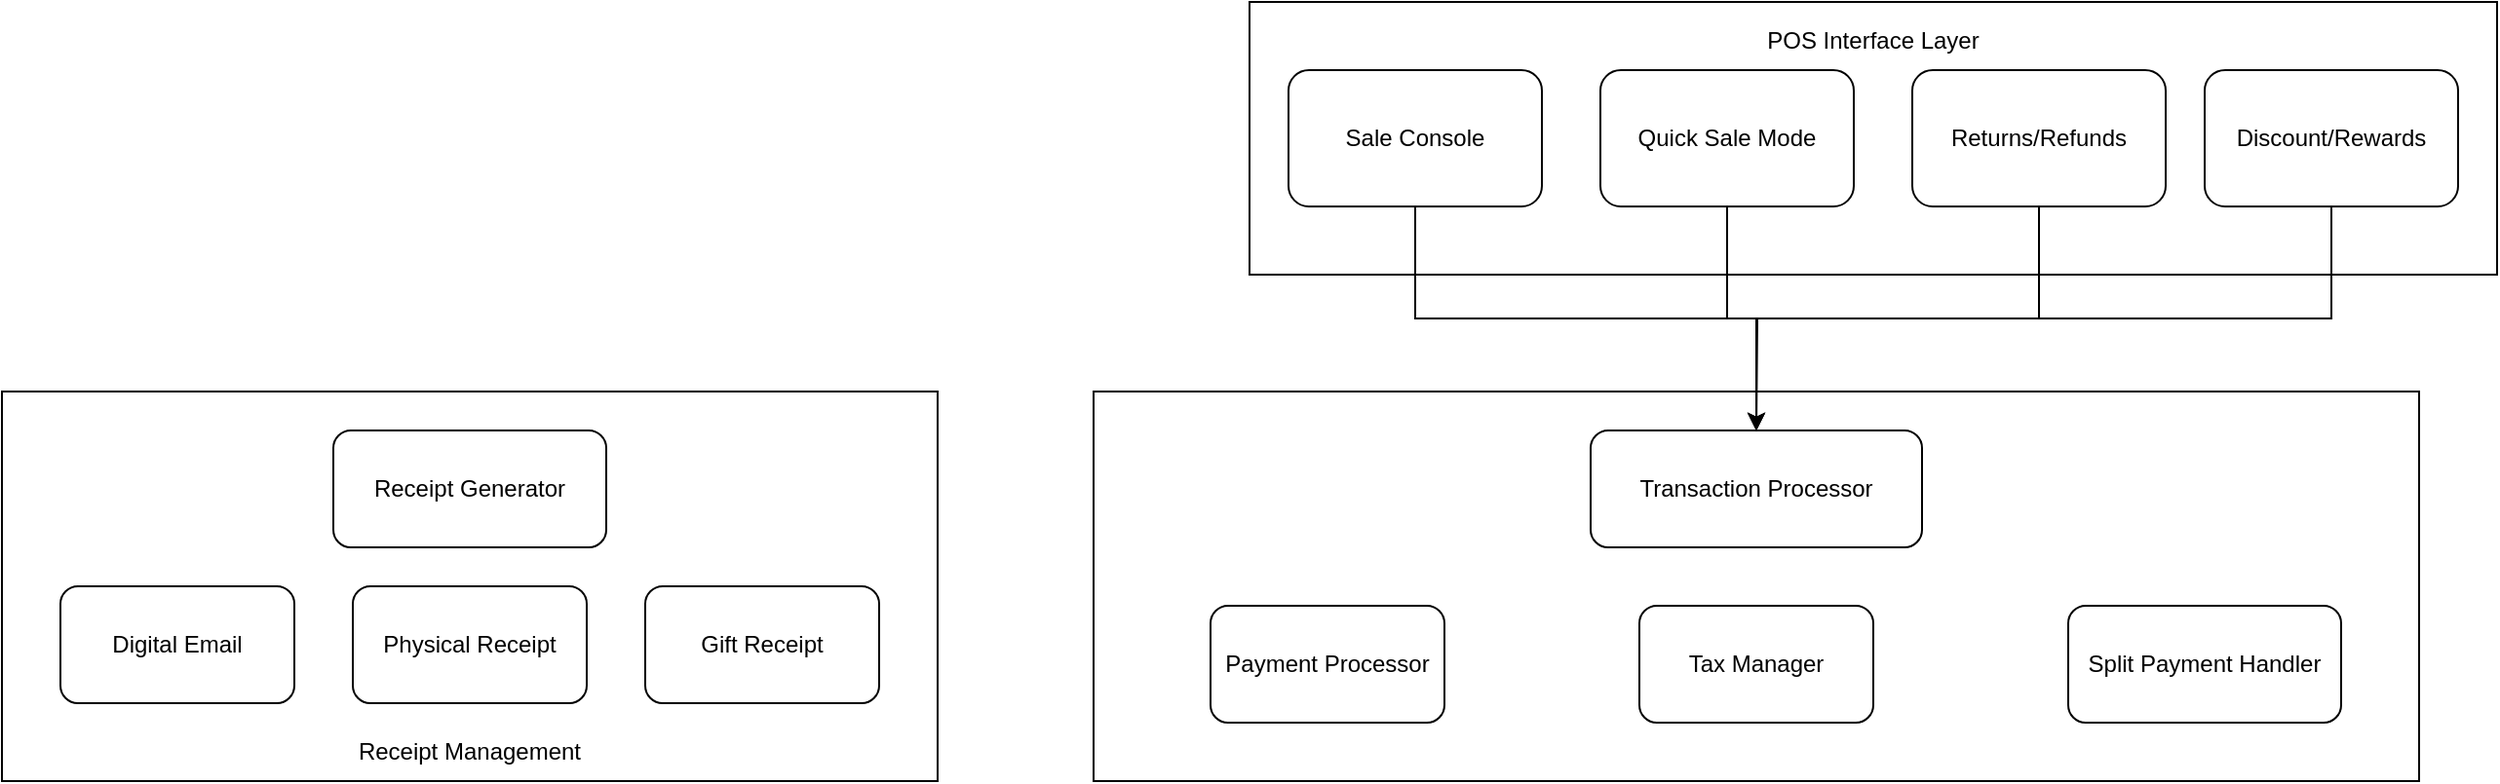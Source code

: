 <mxfile version="25.0.3">
  <diagram name="Page-1" id="lg15ASVOXkxG5HCrXa5D">
    <mxGraphModel dx="2032" dy="683" grid="1" gridSize="10" guides="1" tooltips="1" connect="1" arrows="1" fold="1" page="1" pageScale="1" pageWidth="850" pageHeight="1100" math="0" shadow="0">
      <root>
        <mxCell id="0" />
        <mxCell id="1" parent="0" />
        <mxCell id="Elm8jRyA7gBIBVSizPYm-1" value="" style="rounded=0;whiteSpace=wrap;html=1;" vertex="1" parent="1">
          <mxGeometry x="200" y="40" width="640" height="140" as="geometry" />
        </mxCell>
        <mxCell id="Elm8jRyA7gBIBVSizPYm-2" value="Sale Console" style="rounded=1;whiteSpace=wrap;html=1;" vertex="1" parent="1">
          <mxGeometry x="220" y="75" width="130" height="70" as="geometry" />
        </mxCell>
        <mxCell id="Elm8jRyA7gBIBVSizPYm-6" value="Quick Sale Mode" style="rounded=1;whiteSpace=wrap;html=1;" vertex="1" parent="1">
          <mxGeometry x="380" y="75" width="130" height="70" as="geometry" />
        </mxCell>
        <mxCell id="Elm8jRyA7gBIBVSizPYm-7" value="Returns/Refunds" style="rounded=1;whiteSpace=wrap;html=1;" vertex="1" parent="1">
          <mxGeometry x="540" y="75" width="130" height="70" as="geometry" />
        </mxCell>
        <mxCell id="Elm8jRyA7gBIBVSizPYm-8" value="Discount/Rewards" style="rounded=1;whiteSpace=wrap;html=1;" vertex="1" parent="1">
          <mxGeometry x="690" y="75" width="130" height="70" as="geometry" />
        </mxCell>
        <mxCell id="Elm8jRyA7gBIBVSizPYm-9" value="" style="rounded=0;whiteSpace=wrap;html=1;" vertex="1" parent="1">
          <mxGeometry x="120" y="240" width="680" height="200" as="geometry" />
        </mxCell>
        <mxCell id="Elm8jRyA7gBIBVSizPYm-10" value="POS Interface Layer" style="text;html=1;align=center;verticalAlign=middle;whiteSpace=wrap;rounded=0;" vertex="1" parent="1">
          <mxGeometry x="445" y="45" width="150" height="30" as="geometry" />
        </mxCell>
        <mxCell id="Elm8jRyA7gBIBVSizPYm-11" value="Transaction Processor" style="rounded=1;whiteSpace=wrap;html=1;" vertex="1" parent="1">
          <mxGeometry x="375" y="260" width="170" height="60" as="geometry" />
        </mxCell>
        <mxCell id="Elm8jRyA7gBIBVSizPYm-12" value="Payment Processor" style="rounded=1;whiteSpace=wrap;html=1;" vertex="1" parent="1">
          <mxGeometry x="180" y="350" width="120" height="60" as="geometry" />
        </mxCell>
        <mxCell id="Elm8jRyA7gBIBVSizPYm-13" value="Tax Manager" style="rounded=1;whiteSpace=wrap;html=1;" vertex="1" parent="1">
          <mxGeometry x="400" y="350" width="120" height="60" as="geometry" />
        </mxCell>
        <mxCell id="Elm8jRyA7gBIBVSizPYm-14" value="Split Payment Handler" style="rounded=1;whiteSpace=wrap;html=1;" vertex="1" parent="1">
          <mxGeometry x="620" y="350" width="140" height="60" as="geometry" />
        </mxCell>
        <mxCell id="Elm8jRyA7gBIBVSizPYm-15" value="" style="rounded=0;whiteSpace=wrap;html=1;" vertex="1" parent="1">
          <mxGeometry x="-440" y="240" width="480" height="200" as="geometry" />
        </mxCell>
        <mxCell id="Elm8jRyA7gBIBVSizPYm-16" value="Receipt Generator" style="rounded=1;whiteSpace=wrap;html=1;" vertex="1" parent="1">
          <mxGeometry x="-270" y="260" width="140" height="60" as="geometry" />
        </mxCell>
        <mxCell id="Elm8jRyA7gBIBVSizPYm-17" value="Physical Receipt" style="rounded=1;whiteSpace=wrap;html=1;" vertex="1" parent="1">
          <mxGeometry x="-260" y="340" width="120" height="60" as="geometry" />
        </mxCell>
        <mxCell id="Elm8jRyA7gBIBVSizPYm-18" value="Digital Email" style="rounded=1;whiteSpace=wrap;html=1;" vertex="1" parent="1">
          <mxGeometry x="-410" y="340" width="120" height="60" as="geometry" />
        </mxCell>
        <mxCell id="Elm8jRyA7gBIBVSizPYm-19" value="Gift Receipt" style="rounded=1;whiteSpace=wrap;html=1;" vertex="1" parent="1">
          <mxGeometry x="-110" y="340" width="120" height="60" as="geometry" />
        </mxCell>
        <mxCell id="Elm8jRyA7gBIBVSizPYm-21" style="edgeStyle=orthogonalEdgeStyle;rounded=0;orthogonalLoop=1;jettySize=auto;html=1;exitX=0.5;exitY=1;exitDx=0;exitDy=0;entryX=0.5;entryY=0;entryDx=0;entryDy=0;" edge="1" parent="1" source="Elm8jRyA7gBIBVSizPYm-2" target="Elm8jRyA7gBIBVSizPYm-11">
          <mxGeometry relative="1" as="geometry" />
        </mxCell>
        <mxCell id="Elm8jRyA7gBIBVSizPYm-22" style="edgeStyle=orthogonalEdgeStyle;rounded=0;orthogonalLoop=1;jettySize=auto;html=1;exitX=0.5;exitY=1;exitDx=0;exitDy=0;" edge="1" parent="1" source="Elm8jRyA7gBIBVSizPYm-6">
          <mxGeometry relative="1" as="geometry">
            <mxPoint x="460" y="260" as="targetPoint" />
          </mxGeometry>
        </mxCell>
        <mxCell id="Elm8jRyA7gBIBVSizPYm-23" style="edgeStyle=orthogonalEdgeStyle;rounded=0;orthogonalLoop=1;jettySize=auto;html=1;entryX=0.5;entryY=0;entryDx=0;entryDy=0;" edge="1" parent="1" source="Elm8jRyA7gBIBVSizPYm-7" target="Elm8jRyA7gBIBVSizPYm-11">
          <mxGeometry relative="1" as="geometry" />
        </mxCell>
        <mxCell id="Elm8jRyA7gBIBVSizPYm-26" style="edgeStyle=orthogonalEdgeStyle;rounded=0;orthogonalLoop=1;jettySize=auto;html=1;exitX=0.5;exitY=1;exitDx=0;exitDy=0;entryX=0.5;entryY=0;entryDx=0;entryDy=0;" edge="1" parent="1" source="Elm8jRyA7gBIBVSizPYm-8" target="Elm8jRyA7gBIBVSizPYm-11">
          <mxGeometry relative="1" as="geometry" />
        </mxCell>
        <mxCell id="Elm8jRyA7gBIBVSizPYm-27" value="Receipt Management" style="text;html=1;align=center;verticalAlign=middle;whiteSpace=wrap;rounded=0;" vertex="1" parent="1">
          <mxGeometry x="-295" y="410" width="190" height="30" as="geometry" />
        </mxCell>
      </root>
    </mxGraphModel>
  </diagram>
</mxfile>
